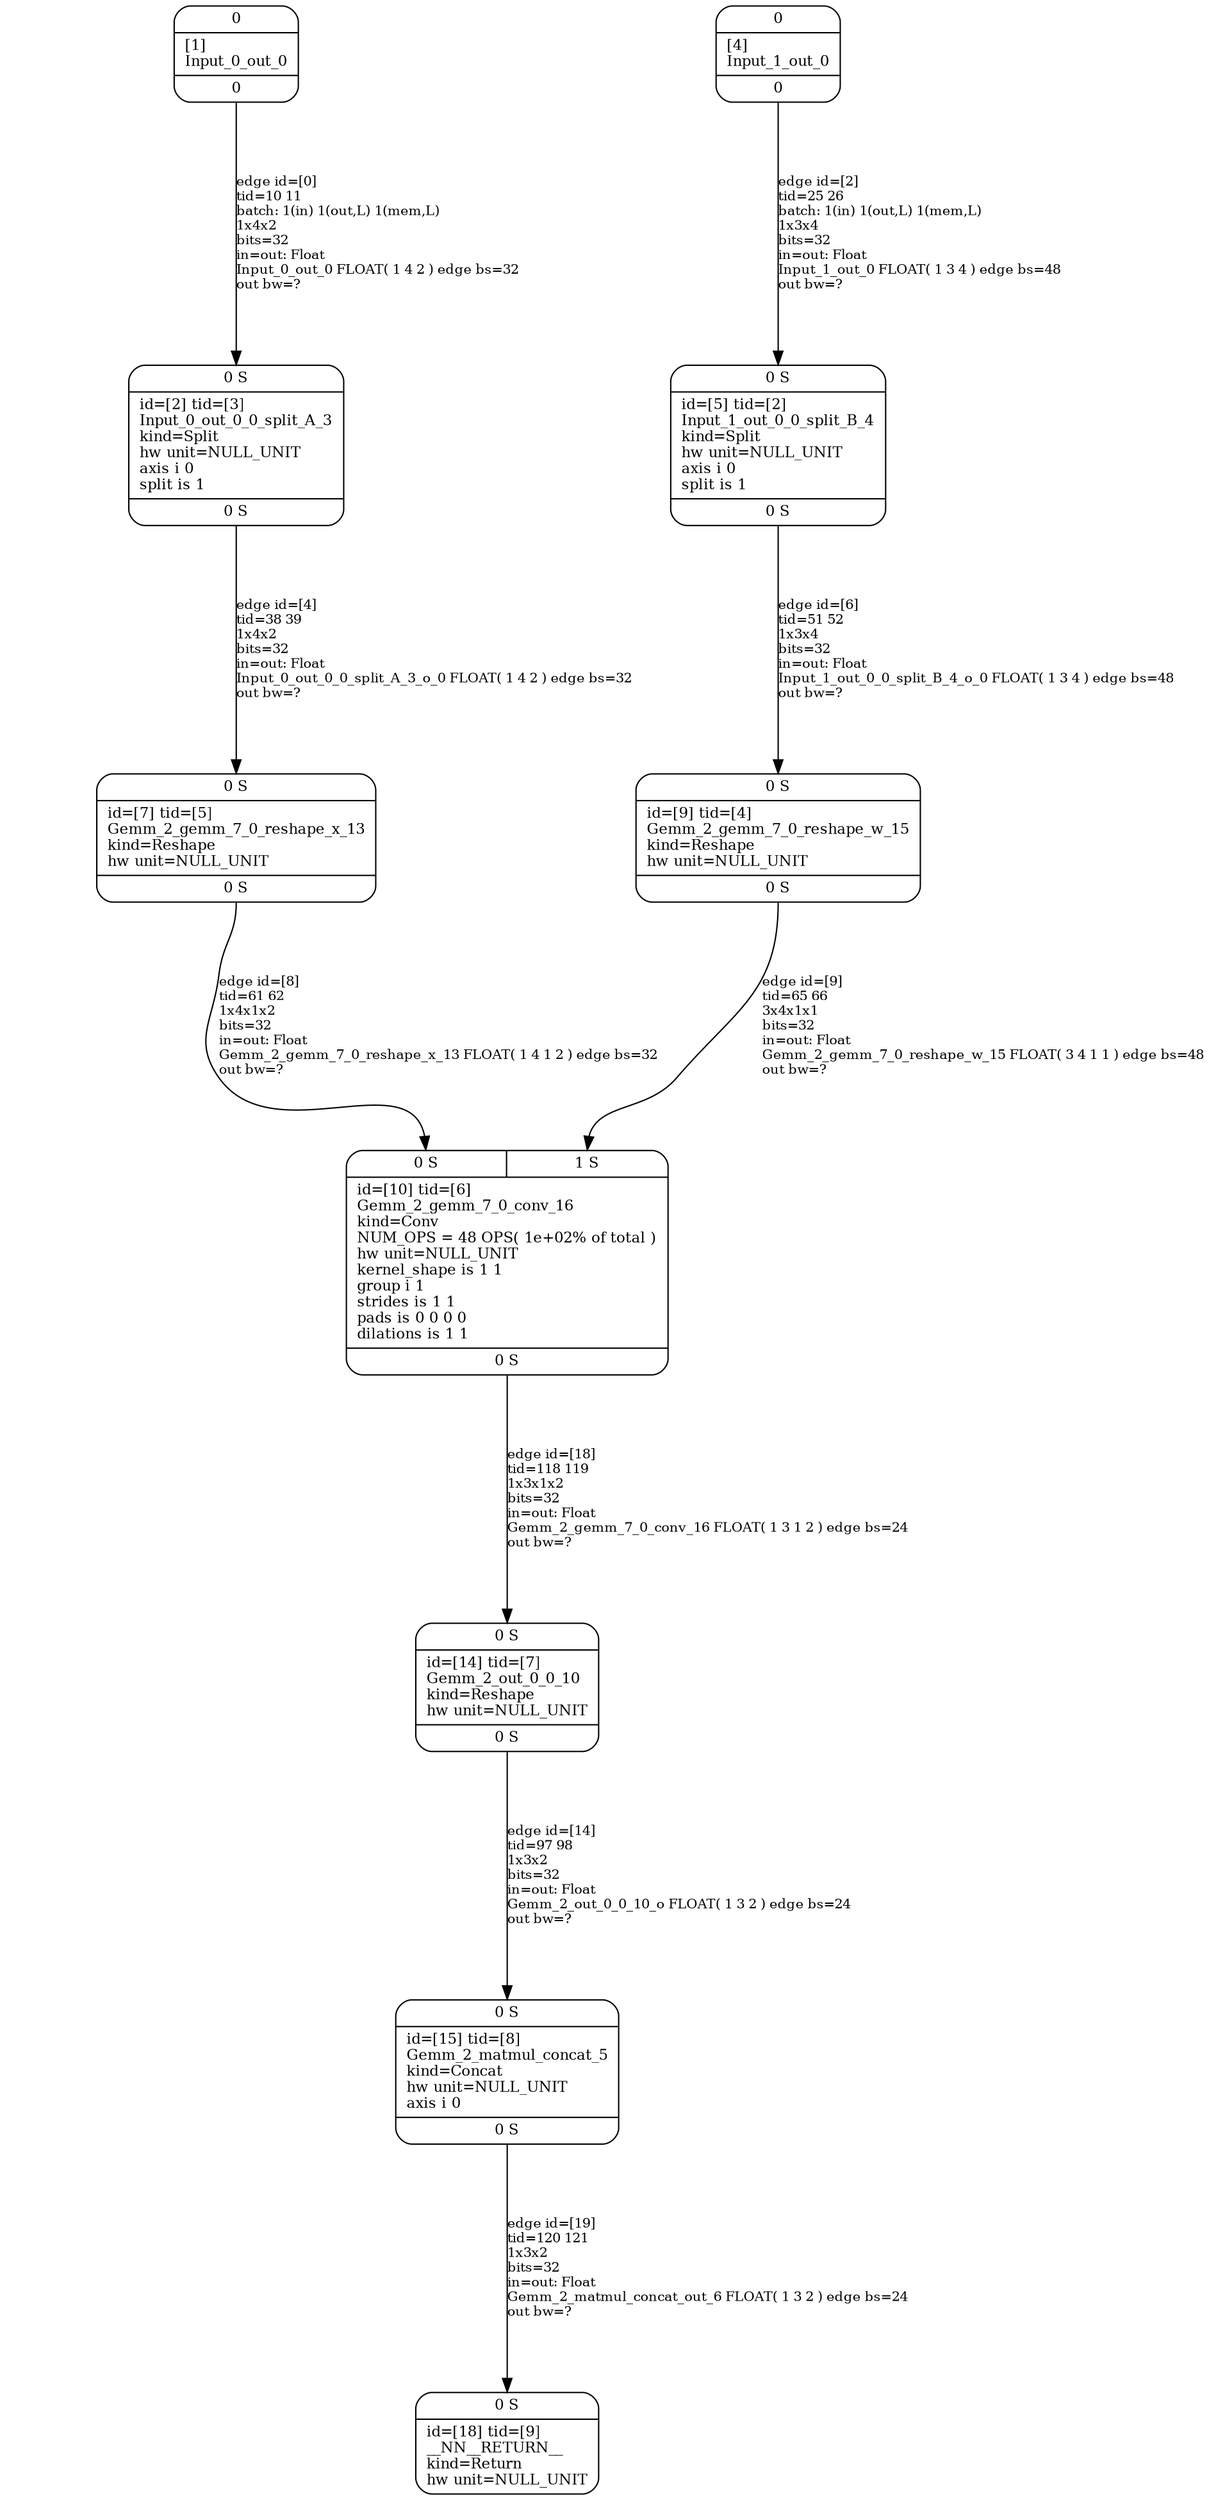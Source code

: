 digraph G {
graph [ fontsize=11 ];
node [ fontsize=11 ];
edge [ fontsize=10 ];
rankdir=BU
ranksep=1.5
nodesep=1
splines=spline
compound=true
Graphinfo [ label="" shape=plaintext, style=rounded, color=black, fontname="Arial-Bold" ];
Input_1_out_0 [ label="{ { <i0> 0} |  [4]\lInput_1_out_0 | { <o0> 0} }", shape=record, color=black, style=rounded  ] ;
Input_0_out_0 [ label="{ { <i0> 0} |  [1]\lInput_0_out_0 | { <o0> 0} }", shape=record, color=black, style=rounded  ] ;
Input_1_out_0_0_split_B_4 [ label="{ { < i0>  0 S } | id=[5] tid=[2]\lInput_1_out_0_0_split_B_4\lkind=Split\lhw unit=NULL_UNIT\laxis i 0\lsplit is 1\l | { < o0>  0 S } }", shape=record, color=black, style=rounded  ] ;
Input_0_out_0_0_split_A_3 [ label="{ { < i0>  0 S } | id=[2] tid=[3]\lInput_0_out_0_0_split_A_3\lkind=Split\lhw unit=NULL_UNIT\laxis i 0\lsplit is 1\l | { < o0>  0 S } }", shape=record, color=black, style=rounded  ] ;
Gemm_2_gemm_7_0_reshape_w_15 [ label="{ { < i0>  0 S } | id=[9] tid=[4]\lGemm_2_gemm_7_0_reshape_w_15\lkind=Reshape\lhw unit=NULL_UNIT\l | { < o0>  0 S } }", shape=record, color=black, style=rounded  ] ;
Gemm_2_gemm_7_0_reshape_x_13 [ label="{ { < i0>  0 S } | id=[7] tid=[5]\lGemm_2_gemm_7_0_reshape_x_13\lkind=Reshape\lhw unit=NULL_UNIT\l | { < o0>  0 S } }", shape=record, color=black, style=rounded  ] ;
Gemm_2_gemm_7_0_conv_16 [ label="{ { < i0>  0 S  | < i1>  1 S } | id=[10] tid=[6]\lGemm_2_gemm_7_0_conv_16\lkind=Conv\lNUM_OPS = 48 OPS( 1e+02% of total )\lhw unit=NULL_UNIT\lkernel_shape is 1 1\lgroup i 1\lstrides is 1 1\lpads is 0 0 0 0\ldilations is 1 1\l | { < o0>  0 S } }", shape=record, color=black, style=rounded  ] ;
Gemm_2_out_0_0_10 [ label="{ { < i0>  0 S } | id=[14] tid=[7]\lGemm_2_out_0_0_10\lkind=Reshape\lhw unit=NULL_UNIT\l | { < o0>  0 S } }", shape=record, color=black, style=rounded  ] ;
Gemm_2_matmul_concat_5 [ label="{ { < i0>  0 S } | id=[15] tid=[8]\lGemm_2_matmul_concat_5\lkind=Concat\lhw unit=NULL_UNIT\laxis i 0\l | { < o0>  0 S } }", shape=record, color=black, style=rounded  ] ;
__NN__RETURN__ [ label="{ { < i0>  0 S } | id=[18] tid=[9]\l__NN__RETURN__\lkind=Return\lhw unit=NULL_UNIT\l}", shape=record, color=black, style=rounded  ] ;
Input_0_out_0:o0:s->Input_0_out_0_0_split_A_3:i0:n [ label="edge id=[0]\ltid=10 11\lbatch: 1(in) 1(out,L) 1(mem,L) \l1x4x2\lbits=32\lin=out: Float\lInput_0_out_0 FLOAT( 1 4 2 ) edge bs=32\lout bw=?\l" ]; 
Input_1_out_0:o0:s->Input_1_out_0_0_split_B_4:i0:n [ label="edge id=[2]\ltid=25 26\lbatch: 1(in) 1(out,L) 1(mem,L) \l1x3x4\lbits=32\lin=out: Float\lInput_1_out_0 FLOAT( 1 3 4 ) edge bs=48\lout bw=?\l" ]; 
Input_0_out_0_0_split_A_3:o0:s->Gemm_2_gemm_7_0_reshape_x_13:i0:n [ label="edge id=[4]\ltid=38 39\l1x4x2\lbits=32\lin=out: Float\lInput_0_out_0_0_split_A_3_o_0 FLOAT( 1 4 2 ) edge bs=32\lout bw=?\l" ]; 
Input_1_out_0_0_split_B_4:o0:s->Gemm_2_gemm_7_0_reshape_w_15:i0:n [ label="edge id=[6]\ltid=51 52\l1x3x4\lbits=32\lin=out: Float\lInput_1_out_0_0_split_B_4_o_0 FLOAT( 1 3 4 ) edge bs=48\lout bw=?\l" ]; 
Gemm_2_gemm_7_0_reshape_x_13:o0:s->Gemm_2_gemm_7_0_conv_16:i0:n [ label="edge id=[8]\ltid=61 62\l1x4x1x2\lbits=32\lin=out: Float\lGemm_2_gemm_7_0_reshape_x_13 FLOAT( 1 4 1 2 ) edge bs=32\lout bw=?\l" ]; 
Gemm_2_gemm_7_0_reshape_w_15:o0:s->Gemm_2_gemm_7_0_conv_16:i1:n [ label="edge id=[9]\ltid=65 66\l3x4x1x1\lbits=32\lin=out: Float\lGemm_2_gemm_7_0_reshape_w_15 FLOAT( 3 4 1 1 ) edge bs=48\lout bw=?\l" ]; 
Gemm_2_out_0_0_10:o0:s->Gemm_2_matmul_concat_5:i0:n [ label="edge id=[14]\ltid=97 98\l1x3x2\lbits=32\lin=out: Float\lGemm_2_out_0_0_10_o FLOAT( 1 3 2 ) edge bs=24\lout bw=?\l" ]; 
Gemm_2_gemm_7_0_conv_16:o0:s->Gemm_2_out_0_0_10:i0:n [ label="edge id=[18]\ltid=118 119\l1x3x1x2\lbits=32\lin=out: Float\lGemm_2_gemm_7_0_conv_16 FLOAT( 1 3 1 2 ) edge bs=24\lout bw=?\l" ]; 
Gemm_2_matmul_concat_5:o0:s->__NN__RETURN__:i0:n [ label="edge id=[19]\ltid=120 121\l1x3x2\lbits=32\lin=out: Float\lGemm_2_matmul_concat_out_6 FLOAT( 1 3 2 ) edge bs=24\lout bw=?\l" ]; 
}
